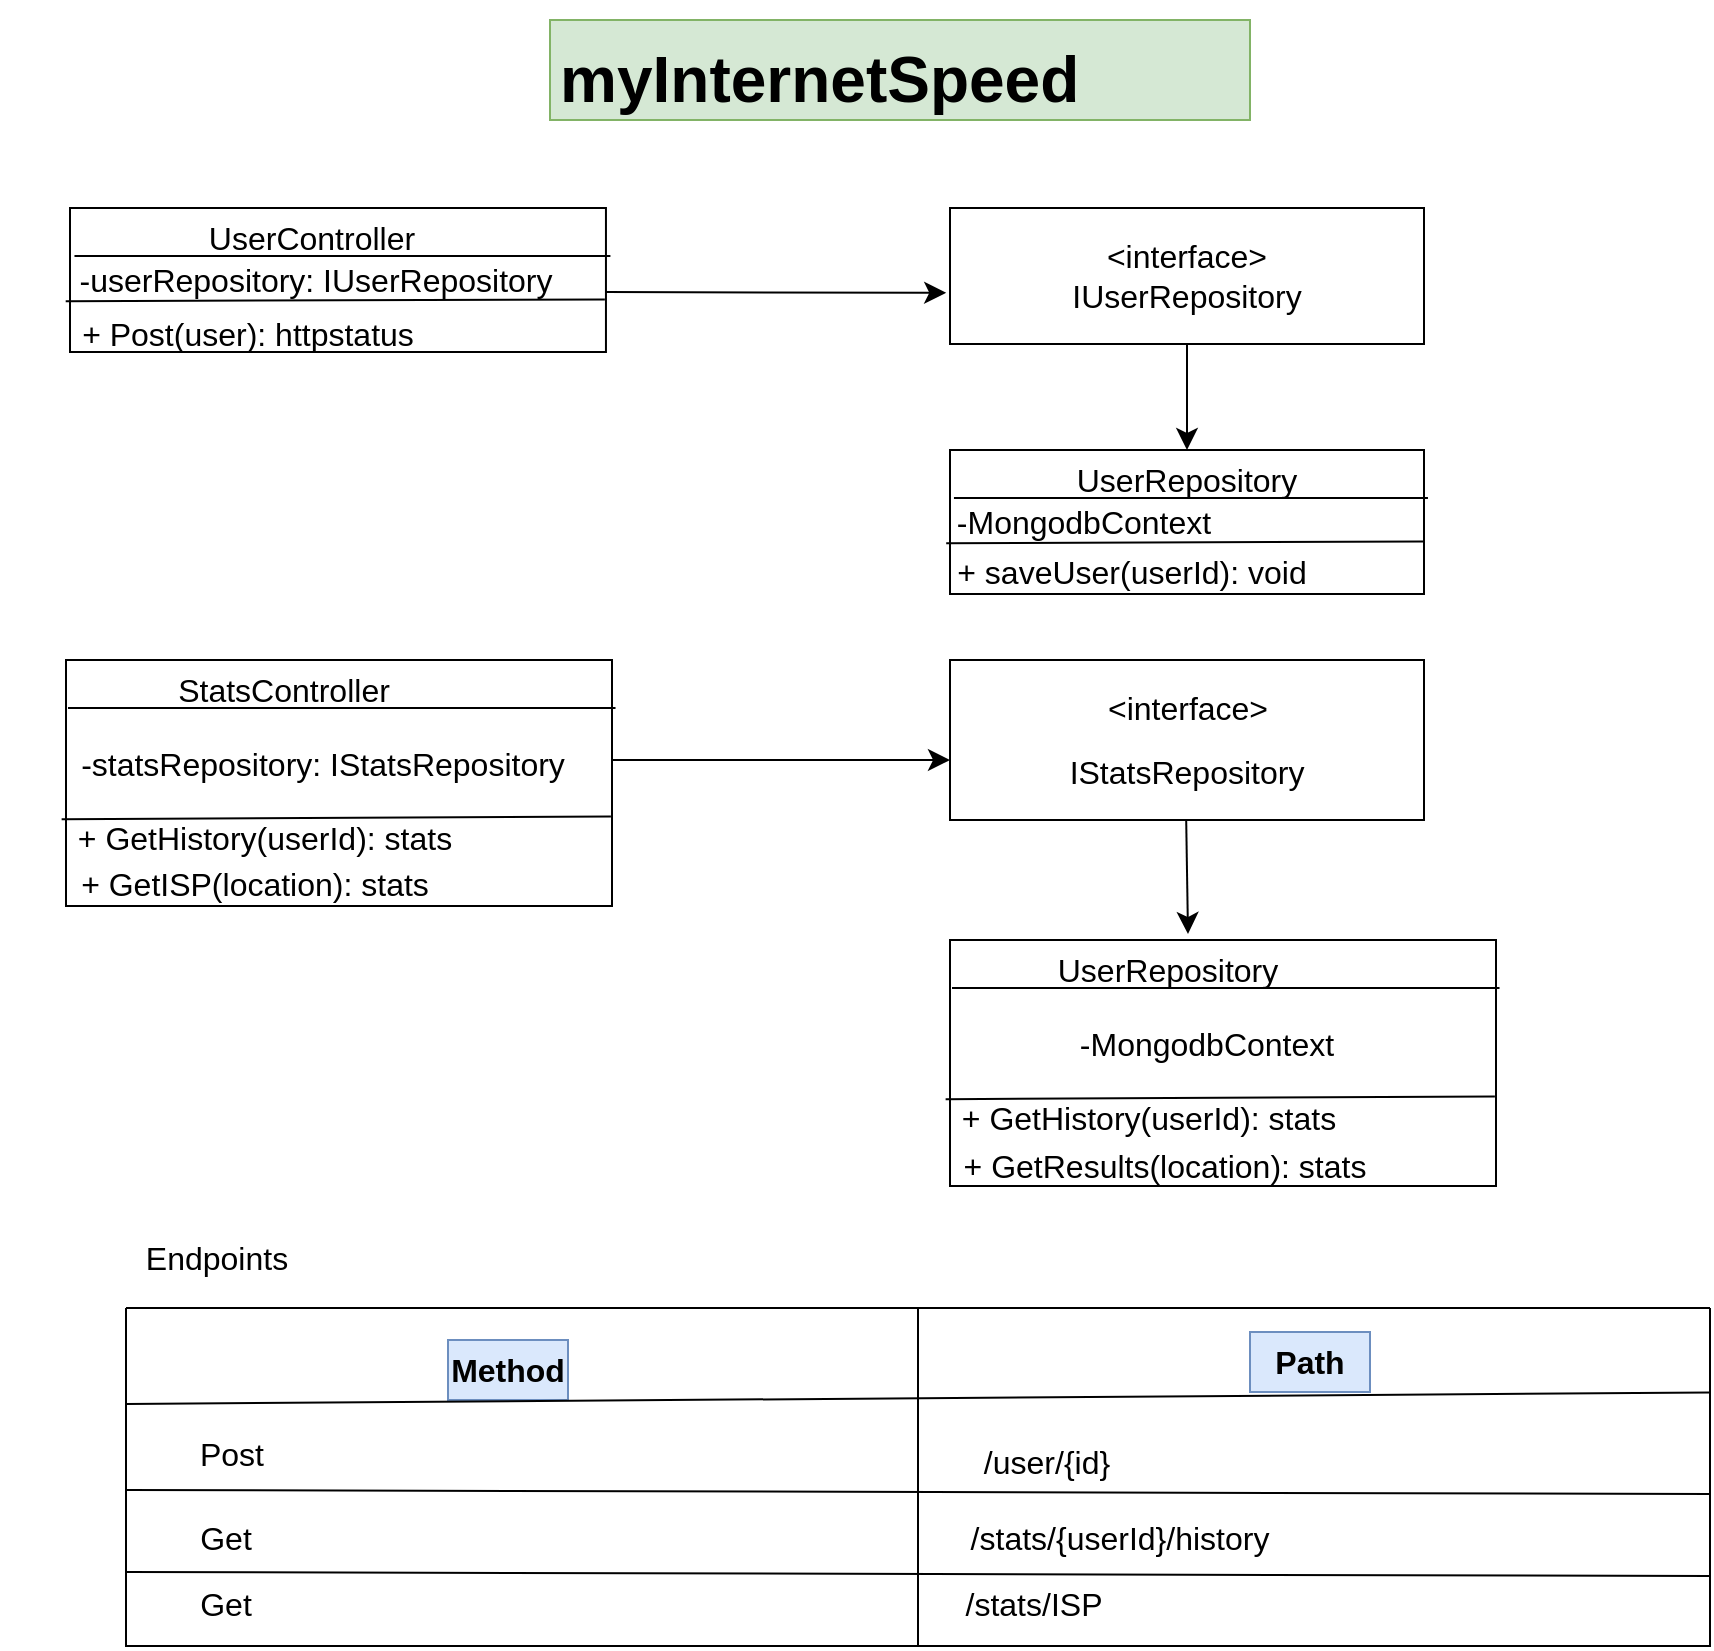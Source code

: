 <mxfile version="21.0.2" type="github">
  <diagram name="Page-1" id="GkOjUfX8R9ESNFSNnf-z">
    <mxGraphModel dx="1450" dy="1031" grid="0" gridSize="10" guides="1" tooltips="1" connect="1" arrows="1" fold="1" page="0" pageScale="1" pageWidth="827" pageHeight="1169" math="0" shadow="0">
      <root>
        <mxCell id="0" />
        <mxCell id="1" parent="0" />
        <mxCell id="B_t22FeP0C3Qka-Ks3Du-2" value="&amp;lt;interface&amp;gt;&lt;br&gt;IUserRepository" style="rounded=0;whiteSpace=wrap;html=1;fontSize=16;" vertex="1" parent="1">
          <mxGeometry x="160" y="94" width="237" height="68" as="geometry" />
        </mxCell>
        <mxCell id="B_t22FeP0C3Qka-Ks3Du-15" value="" style="group;movable=1;resizable=1;rotatable=1;deletable=1;editable=1;locked=0;connectable=1;" vertex="1" connectable="0" parent="1">
          <mxGeometry x="-280" y="94" width="370" height="78" as="geometry" />
        </mxCell>
        <mxCell id="B_t22FeP0C3Qka-Ks3Du-1" value="" style="rounded=0;whiteSpace=wrap;html=1;fontSize=16;" vertex="1" parent="B_t22FeP0C3Qka-Ks3Du-15">
          <mxGeometry width="267.973" height="72" as="geometry" />
        </mxCell>
        <mxCell id="B_t22FeP0C3Qka-Ks3Du-9" value="" style="endArrow=none;html=1;rounded=0;fontSize=12;startSize=8;endSize=8;curved=1;" edge="1" parent="B_t22FeP0C3Qka-Ks3Du-15">
          <mxGeometry width="50" height="50" relative="1" as="geometry">
            <mxPoint x="2.233" y="24" as="sourcePoint" />
            <mxPoint x="270.207" y="24" as="targetPoint" />
            <Array as="points">
              <mxPoint x="158.551" y="24" />
              <mxPoint x="214.379" y="24" />
            </Array>
          </mxGeometry>
        </mxCell>
        <mxCell id="B_t22FeP0C3Qka-Ks3Du-13" value="" style="endArrow=none;html=1;rounded=0;fontSize=12;startSize=8;endSize=8;curved=1;entryX=0.998;entryY=0.636;entryDx=0;entryDy=0;exitX=-0.008;exitY=0.647;exitDx=0;exitDy=0;entryPerimeter=0;exitPerimeter=0;" edge="1" parent="B_t22FeP0C3Qka-Ks3Du-15" source="B_t22FeP0C3Qka-Ks3Du-1" target="B_t22FeP0C3Qka-Ks3Du-1">
          <mxGeometry width="50" height="50" relative="1" as="geometry">
            <mxPoint y="47" as="sourcePoint" />
            <mxPoint x="265.74" y="47" as="targetPoint" />
            <Array as="points" />
          </mxGeometry>
        </mxCell>
        <mxCell id="B_t22FeP0C3Qka-Ks3Du-12" value="-userRepository: IUserRepository" style="text;html=1;strokeColor=none;fillColor=none;align=center;verticalAlign=middle;whiteSpace=wrap;rounded=0;fontSize=16;" vertex="1" parent="B_t22FeP0C3Qka-Ks3Du-15">
          <mxGeometry x="-34.655" y="21" width="316.405" height="30" as="geometry" />
        </mxCell>
        <mxCell id="B_t22FeP0C3Qka-Ks3Du-8" value="UserController" style="text;html=1;strokeColor=none;fillColor=none;align=center;verticalAlign=middle;whiteSpace=wrap;rounded=0;fontSize=16;" vertex="1" parent="B_t22FeP0C3Qka-Ks3Du-15">
          <mxGeometry x="53.595" width="133.987" height="30" as="geometry" />
        </mxCell>
        <mxCell id="B_t22FeP0C3Qka-Ks3Du-14" value="+ Post(user): httpstatus" style="text;html=1;strokeColor=none;fillColor=none;align=center;verticalAlign=middle;whiteSpace=wrap;rounded=0;fontSize=16;" vertex="1" parent="B_t22FeP0C3Qka-Ks3Du-15">
          <mxGeometry x="-22.424" y="48" width="222.204" height="30" as="geometry" />
        </mxCell>
        <mxCell id="B_t22FeP0C3Qka-Ks3Du-37" value="" style="endArrow=classic;html=1;rounded=0;fontSize=12;startSize=8;endSize=8;curved=1;entryX=-0.008;entryY=0.624;entryDx=0;entryDy=0;entryPerimeter=0;" edge="1" parent="B_t22FeP0C3Qka-Ks3Du-15" target="B_t22FeP0C3Qka-Ks3Du-2">
          <mxGeometry width="50" height="50" relative="1" as="geometry">
            <mxPoint x="267.97" y="42" as="sourcePoint" />
            <mxPoint x="430" y="42" as="targetPoint" />
          </mxGeometry>
        </mxCell>
        <mxCell id="B_t22FeP0C3Qka-Ks3Du-16" value="" style="group;movable=1;resizable=1;rotatable=1;deletable=1;editable=1;locked=0;connectable=1;" vertex="1" connectable="0" parent="1">
          <mxGeometry x="160" y="215" width="259" height="76" as="geometry" />
        </mxCell>
        <mxCell id="B_t22FeP0C3Qka-Ks3Du-17" value="" style="rounded=0;whiteSpace=wrap;html=1;fontSize=16;" vertex="1" parent="B_t22FeP0C3Qka-Ks3Du-16">
          <mxGeometry width="237" height="72" as="geometry" />
        </mxCell>
        <mxCell id="B_t22FeP0C3Qka-Ks3Du-18" value="UserRepository" style="text;html=1;strokeColor=none;fillColor=none;align=center;verticalAlign=middle;whiteSpace=wrap;rounded=0;fontSize=16;" vertex="1" parent="B_t22FeP0C3Qka-Ks3Du-16">
          <mxGeometry x="59.25" width="118.5" height="30" as="geometry" />
        </mxCell>
        <mxCell id="B_t22FeP0C3Qka-Ks3Du-19" value="" style="endArrow=none;html=1;rounded=0;fontSize=12;startSize=8;endSize=8;curved=1;" edge="1" parent="B_t22FeP0C3Qka-Ks3Du-16">
          <mxGeometry width="50" height="50" relative="1" as="geometry">
            <mxPoint x="1.975" y="24" as="sourcePoint" />
            <mxPoint x="238.975" y="24" as="targetPoint" />
            <Array as="points">
              <mxPoint x="140.225" y="24" />
              <mxPoint x="189.6" y="24" />
            </Array>
          </mxGeometry>
        </mxCell>
        <mxCell id="B_t22FeP0C3Qka-Ks3Du-20" value="" style="endArrow=none;html=1;rounded=0;fontSize=12;startSize=8;endSize=8;curved=1;entryX=0.998;entryY=0.636;entryDx=0;entryDy=0;exitX=-0.008;exitY=0.647;exitDx=0;exitDy=0;entryPerimeter=0;exitPerimeter=0;" edge="1" parent="B_t22FeP0C3Qka-Ks3Du-16" source="B_t22FeP0C3Qka-Ks3Du-17" target="B_t22FeP0C3Qka-Ks3Du-17">
          <mxGeometry width="50" height="50" relative="1" as="geometry">
            <mxPoint y="47" as="sourcePoint" />
            <mxPoint x="235.025" y="47" as="targetPoint" />
            <Array as="points" />
          </mxGeometry>
        </mxCell>
        <mxCell id="B_t22FeP0C3Qka-Ks3Du-21" value="-MongodbContext" style="text;html=1;strokeColor=none;fillColor=none;align=center;verticalAlign=middle;whiteSpace=wrap;rounded=0;fontSize=16;" vertex="1" parent="B_t22FeP0C3Qka-Ks3Du-16">
          <mxGeometry x="-12" y="21" width="157.75" height="30" as="geometry" />
        </mxCell>
        <mxCell id="B_t22FeP0C3Qka-Ks3Du-22" value="+ saveUser(userId): void" style="text;html=1;strokeColor=none;fillColor=none;align=center;verticalAlign=middle;whiteSpace=wrap;rounded=0;fontSize=16;" vertex="1" parent="B_t22FeP0C3Qka-Ks3Du-16">
          <mxGeometry x="-9" y="46" width="199.75" height="30" as="geometry" />
        </mxCell>
        <mxCell id="B_t22FeP0C3Qka-Ks3Du-23" value="" style="group;movable=1;resizable=1;rotatable=1;deletable=1;editable=1;locked=0;connectable=1;" vertex="1" connectable="0" parent="1">
          <mxGeometry x="-220" y="320" width="280" height="127" as="geometry" />
        </mxCell>
        <mxCell id="B_t22FeP0C3Qka-Ks3Du-49" value="" style="group" vertex="1" connectable="0" parent="B_t22FeP0C3Qka-Ks3Du-23">
          <mxGeometry x="-76" width="287" height="127" as="geometry" />
        </mxCell>
        <mxCell id="B_t22FeP0C3Qka-Ks3Du-24" value="" style="rounded=0;whiteSpace=wrap;html=1;fontSize=16;" vertex="1" parent="B_t22FeP0C3Qka-Ks3Du-49">
          <mxGeometry x="14" width="273" height="123" as="geometry" />
        </mxCell>
        <mxCell id="B_t22FeP0C3Qka-Ks3Du-25" value="StatsController" style="text;html=1;strokeColor=none;fillColor=none;align=center;verticalAlign=middle;whiteSpace=wrap;rounded=0;fontSize=16;" vertex="1" parent="B_t22FeP0C3Qka-Ks3Du-49">
          <mxGeometry x="69.846" width="105.5" height="30" as="geometry" />
        </mxCell>
        <mxCell id="B_t22FeP0C3Qka-Ks3Du-26" value="" style="endArrow=none;html=1;rounded=0;fontSize=12;startSize=8;endSize=8;curved=1;" edge="1" parent="B_t22FeP0C3Qka-Ks3Du-49">
          <mxGeometry width="50" height="50" relative="1" as="geometry">
            <mxPoint x="15" y="24" as="sourcePoint" />
            <mxPoint x="288.758" y="24" as="targetPoint" />
            <Array as="points">
              <mxPoint x="200.842" y="24" />
              <mxPoint x="244.8" y="24" />
            </Array>
          </mxGeometry>
        </mxCell>
        <mxCell id="B_t22FeP0C3Qka-Ks3Du-27" value="" style="endArrow=none;html=1;rounded=0;fontSize=12;startSize=8;endSize=8;curved=1;entryX=0.998;entryY=0.636;entryDx=0;entryDy=0;exitX=-0.008;exitY=0.647;exitDx=0;exitDy=0;entryPerimeter=0;exitPerimeter=0;" edge="1" parent="B_t22FeP0C3Qka-Ks3Du-49" source="B_t22FeP0C3Qka-Ks3Du-24" target="B_t22FeP0C3Qka-Ks3Du-24">
          <mxGeometry width="50" height="50" relative="1" as="geometry">
            <mxPoint x="76" y="47" as="sourcePoint" />
            <mxPoint x="285.242" y="47" as="targetPoint" />
            <Array as="points" />
          </mxGeometry>
        </mxCell>
        <mxCell id="B_t22FeP0C3Qka-Ks3Du-29" value="+ GetHistory(userId): stats&lt;br&gt;" style="text;html=1;strokeColor=none;fillColor=none;align=center;verticalAlign=middle;whiteSpace=wrap;rounded=0;fontSize=16;" vertex="1" parent="B_t22FeP0C3Qka-Ks3Du-49">
          <mxGeometry y="74" width="227.25" height="30" as="geometry" />
        </mxCell>
        <mxCell id="B_t22FeP0C3Qka-Ks3Du-28" value="-statsRepository: IStatsRepository" style="text;html=1;strokeColor=none;fillColor=none;align=center;verticalAlign=middle;whiteSpace=wrap;rounded=0;fontSize=16;" vertex="1" parent="B_t22FeP0C3Qka-Ks3Du-49">
          <mxGeometry x="10" y="37" width="265" height="30" as="geometry" />
        </mxCell>
        <mxCell id="B_t22FeP0C3Qka-Ks3Du-45" value="+ GetISP(location): stats" style="text;html=1;strokeColor=none;fillColor=none;align=center;verticalAlign=middle;whiteSpace=wrap;rounded=0;fontSize=16;" vertex="1" parent="B_t22FeP0C3Qka-Ks3Du-49">
          <mxGeometry x="2.5" y="97" width="211" height="30" as="geometry" />
        </mxCell>
        <mxCell id="B_t22FeP0C3Qka-Ks3Du-39" value="" style="endArrow=classic;html=1;rounded=0;fontSize=12;startSize=8;endSize=8;curved=1;exitX=0.5;exitY=1;exitDx=0;exitDy=0;entryX=0.5;entryY=0;entryDx=0;entryDy=0;" edge="1" parent="1" source="B_t22FeP0C3Qka-Ks3Du-2" target="B_t22FeP0C3Qka-Ks3Du-18">
          <mxGeometry width="50" height="50" relative="1" as="geometry">
            <mxPoint x="175" y="362" as="sourcePoint" />
            <mxPoint x="277" y="212" as="targetPoint" />
          </mxGeometry>
        </mxCell>
        <mxCell id="B_t22FeP0C3Qka-Ks3Du-40" value="" style="endArrow=classic;html=1;rounded=0;fontSize=12;startSize=8;endSize=8;curved=1;exitX=0.5;exitY=1;exitDx=0;exitDy=0;" edge="1" parent="1">
          <mxGeometry width="50" height="50" relative="1" as="geometry">
            <mxPoint x="278" y="394" as="sourcePoint" />
            <mxPoint x="279" y="457" as="targetPoint" />
          </mxGeometry>
        </mxCell>
        <mxCell id="B_t22FeP0C3Qka-Ks3Du-50" value="" style="group" vertex="1" connectable="0" parent="1">
          <mxGeometry x="146" y="460" width="287" height="128" as="geometry" />
        </mxCell>
        <mxCell id="B_t22FeP0C3Qka-Ks3Du-51" value="" style="rounded=0;whiteSpace=wrap;html=1;fontSize=16;" vertex="1" parent="B_t22FeP0C3Qka-Ks3Du-50">
          <mxGeometry x="14" width="273" height="123" as="geometry" />
        </mxCell>
        <mxCell id="B_t22FeP0C3Qka-Ks3Du-52" value="UserRepository" style="text;html=1;strokeColor=none;fillColor=none;align=center;verticalAlign=middle;whiteSpace=wrap;rounded=0;fontSize=16;" vertex="1" parent="B_t22FeP0C3Qka-Ks3Du-50">
          <mxGeometry x="69.846" width="105.5" height="30" as="geometry" />
        </mxCell>
        <mxCell id="B_t22FeP0C3Qka-Ks3Du-53" value="" style="endArrow=none;html=1;rounded=0;fontSize=12;startSize=8;endSize=8;curved=1;" edge="1" parent="B_t22FeP0C3Qka-Ks3Du-50">
          <mxGeometry width="50" height="50" relative="1" as="geometry">
            <mxPoint x="15" y="24" as="sourcePoint" />
            <mxPoint x="288.758" y="24" as="targetPoint" />
            <Array as="points">
              <mxPoint x="200.842" y="24" />
              <mxPoint x="244.8" y="24" />
            </Array>
          </mxGeometry>
        </mxCell>
        <mxCell id="B_t22FeP0C3Qka-Ks3Du-54" value="" style="endArrow=none;html=1;rounded=0;fontSize=12;startSize=8;endSize=8;curved=1;entryX=0.998;entryY=0.636;entryDx=0;entryDy=0;exitX=-0.008;exitY=0.647;exitDx=0;exitDy=0;entryPerimeter=0;exitPerimeter=0;" edge="1" parent="B_t22FeP0C3Qka-Ks3Du-50" source="B_t22FeP0C3Qka-Ks3Du-51" target="B_t22FeP0C3Qka-Ks3Du-51">
          <mxGeometry width="50" height="50" relative="1" as="geometry">
            <mxPoint x="76" y="47" as="sourcePoint" />
            <mxPoint x="285.242" y="47" as="targetPoint" />
            <Array as="points" />
          </mxGeometry>
        </mxCell>
        <mxCell id="B_t22FeP0C3Qka-Ks3Du-55" value="+ GetHistory(userId): stats&lt;br&gt;" style="text;html=1;strokeColor=none;fillColor=none;align=center;verticalAlign=middle;whiteSpace=wrap;rounded=0;fontSize=16;" vertex="1" parent="B_t22FeP0C3Qka-Ks3Du-50">
          <mxGeometry y="74" width="227.25" height="30" as="geometry" />
        </mxCell>
        <mxCell id="B_t22FeP0C3Qka-Ks3Du-56" value="-MongodbContext" style="text;html=1;strokeColor=none;fillColor=none;align=center;verticalAlign=middle;whiteSpace=wrap;rounded=0;fontSize=16;" vertex="1" parent="B_t22FeP0C3Qka-Ks3Du-50">
          <mxGeometry x="10" y="37" width="265" height="30" as="geometry" />
        </mxCell>
        <mxCell id="B_t22FeP0C3Qka-Ks3Du-58" value="+ GetResults(location): stats" style="text;html=1;strokeColor=none;fillColor=none;align=center;verticalAlign=middle;whiteSpace=wrap;rounded=0;fontSize=16;" vertex="1" parent="B_t22FeP0C3Qka-Ks3Du-50">
          <mxGeometry x="16.25" y="98" width="211" height="30" as="geometry" />
        </mxCell>
        <mxCell id="B_t22FeP0C3Qka-Ks3Du-59" value="" style="group" vertex="1" connectable="0" parent="1">
          <mxGeometry x="160" y="320" width="237" height="80" as="geometry" />
        </mxCell>
        <mxCell id="B_t22FeP0C3Qka-Ks3Du-5" value="" style="rounded=0;whiteSpace=wrap;html=1;fontSize=16;" vertex="1" parent="B_t22FeP0C3Qka-Ks3Du-59">
          <mxGeometry width="237" height="80" as="geometry" />
        </mxCell>
        <mxCell id="B_t22FeP0C3Qka-Ks3Du-47" value="&amp;lt;interface&amp;gt;" style="text;html=1;strokeColor=none;fillColor=none;align=center;verticalAlign=middle;whiteSpace=wrap;rounded=0;fontSize=16;" vertex="1" parent="B_t22FeP0C3Qka-Ks3Du-59">
          <mxGeometry x="23.7" y="7.568" width="189.6" height="32.432" as="geometry" />
        </mxCell>
        <mxCell id="B_t22FeP0C3Qka-Ks3Du-48" value="IStatsRepository" style="text;html=1;strokeColor=none;fillColor=none;align=center;verticalAlign=middle;whiteSpace=wrap;rounded=0;fontSize=16;" vertex="1" parent="B_t22FeP0C3Qka-Ks3Du-59">
          <mxGeometry x="59.25" y="40" width="118.5" height="32.432" as="geometry" />
        </mxCell>
        <mxCell id="B_t22FeP0C3Qka-Ks3Du-63" value="" style="swimlane;startSize=0;fontSize=16;" vertex="1" parent="1">
          <mxGeometry x="-252" y="644" width="792" height="169" as="geometry" />
        </mxCell>
        <mxCell id="B_t22FeP0C3Qka-Ks3Du-68" value="" style="endArrow=none;html=1;rounded=0;fontSize=12;startSize=8;endSize=8;curved=1;exitX=1;exitY=0.25;exitDx=0;exitDy=0;" edge="1" parent="B_t22FeP0C3Qka-Ks3Du-63">
          <mxGeometry width="50" height="50" relative="1" as="geometry">
            <mxPoint x="792" y="93" as="sourcePoint" />
            <mxPoint y="91" as="targetPoint" />
          </mxGeometry>
        </mxCell>
        <mxCell id="B_t22FeP0C3Qka-Ks3Du-69" value="" style="endArrow=none;html=1;rounded=0;fontSize=12;startSize=8;endSize=8;curved=1;exitX=1;exitY=0.25;exitDx=0;exitDy=0;" edge="1" parent="B_t22FeP0C3Qka-Ks3Du-63">
          <mxGeometry width="50" height="50" relative="1" as="geometry">
            <mxPoint x="792" y="134" as="sourcePoint" />
            <mxPoint y="132" as="targetPoint" />
          </mxGeometry>
        </mxCell>
        <mxCell id="B_t22FeP0C3Qka-Ks3Du-72" value="&lt;b&gt;Method&lt;/b&gt;" style="text;html=1;strokeColor=#6c8ebf;fillColor=#dae8fc;align=center;verticalAlign=middle;whiteSpace=wrap;rounded=0;fontSize=16;" vertex="1" parent="B_t22FeP0C3Qka-Ks3Du-63">
          <mxGeometry x="161" y="16" width="60" height="30" as="geometry" />
        </mxCell>
        <mxCell id="B_t22FeP0C3Qka-Ks3Du-73" value="&lt;b&gt;Path&lt;/b&gt;" style="text;html=1;strokeColor=#6c8ebf;fillColor=#dae8fc;align=center;verticalAlign=middle;whiteSpace=wrap;rounded=0;fontSize=16;" vertex="1" parent="B_t22FeP0C3Qka-Ks3Du-63">
          <mxGeometry x="562" y="12" width="60" height="30" as="geometry" />
        </mxCell>
        <mxCell id="B_t22FeP0C3Qka-Ks3Du-74" value="Post" style="text;html=1;strokeColor=none;fillColor=none;align=center;verticalAlign=middle;whiteSpace=wrap;rounded=0;fontSize=16;" vertex="1" parent="B_t22FeP0C3Qka-Ks3Du-63">
          <mxGeometry x="23" y="58" width="60" height="30" as="geometry" />
        </mxCell>
        <mxCell id="B_t22FeP0C3Qka-Ks3Du-75" value="Get" style="text;html=1;strokeColor=none;fillColor=none;align=center;verticalAlign=middle;whiteSpace=wrap;rounded=0;fontSize=16;" vertex="1" parent="B_t22FeP0C3Qka-Ks3Du-63">
          <mxGeometry x="20" y="100" width="60" height="30" as="geometry" />
        </mxCell>
        <mxCell id="B_t22FeP0C3Qka-Ks3Du-76" value="Get" style="text;html=1;strokeColor=none;fillColor=none;align=center;verticalAlign=middle;whiteSpace=wrap;rounded=0;fontSize=16;" vertex="1" parent="B_t22FeP0C3Qka-Ks3Du-63">
          <mxGeometry x="20" y="133" width="60" height="30" as="geometry" />
        </mxCell>
        <mxCell id="B_t22FeP0C3Qka-Ks3Du-81" value="/stats/ISP" style="text;html=1;strokeColor=none;fillColor=none;align=center;verticalAlign=middle;whiteSpace=wrap;rounded=0;fontSize=16;" vertex="1" parent="B_t22FeP0C3Qka-Ks3Du-63">
          <mxGeometry x="411" y="133" width="86" height="30" as="geometry" />
        </mxCell>
        <mxCell id="B_t22FeP0C3Qka-Ks3Du-83" value="/stats/{userId}/history" style="text;html=1;strokeColor=none;fillColor=none;align=center;verticalAlign=middle;whiteSpace=wrap;rounded=0;fontSize=16;" vertex="1" parent="B_t22FeP0C3Qka-Ks3Du-63">
          <mxGeometry x="467" y="100" width="60" height="30" as="geometry" />
        </mxCell>
        <mxCell id="B_t22FeP0C3Qka-Ks3Du-80" value="/user/{id}" style="text;html=1;strokeColor=none;fillColor=none;align=center;verticalAlign=middle;whiteSpace=wrap;rounded=0;fontSize=16;" vertex="1" parent="B_t22FeP0C3Qka-Ks3Du-63">
          <mxGeometry x="406" y="62" width="109" height="30" as="geometry" />
        </mxCell>
        <mxCell id="B_t22FeP0C3Qka-Ks3Du-64" value="Endpoints" style="text;html=1;strokeColor=none;fillColor=none;align=center;verticalAlign=middle;whiteSpace=wrap;rounded=0;fontSize=16;" vertex="1" parent="1">
          <mxGeometry x="-255" y="604" width="97" height="30" as="geometry" />
        </mxCell>
        <mxCell id="B_t22FeP0C3Qka-Ks3Du-65" value="" style="endArrow=none;html=1;rounded=0;fontSize=12;startSize=8;endSize=8;curved=1;exitX=1;exitY=0.25;exitDx=0;exitDy=0;" edge="1" parent="1" source="B_t22FeP0C3Qka-Ks3Du-63">
          <mxGeometry width="50" height="50" relative="1" as="geometry">
            <mxPoint x="363" y="616" as="sourcePoint" />
            <mxPoint x="-252" y="692" as="targetPoint" />
          </mxGeometry>
        </mxCell>
        <mxCell id="B_t22FeP0C3Qka-Ks3Du-71" value="" style="endArrow=none;html=1;rounded=0;fontSize=12;startSize=8;endSize=8;curved=1;exitX=0.5;exitY=1;exitDx=0;exitDy=0;entryX=0.5;entryY=0;entryDx=0;entryDy=0;" edge="1" parent="1" source="B_t22FeP0C3Qka-Ks3Du-63" target="B_t22FeP0C3Qka-Ks3Du-63">
          <mxGeometry width="50" height="50" relative="1" as="geometry">
            <mxPoint x="144" y="718" as="sourcePoint" />
            <mxPoint x="194" y="668" as="targetPoint" />
          </mxGeometry>
        </mxCell>
        <mxCell id="B_t22FeP0C3Qka-Ks3Du-38" value="" style="endArrow=classic;html=1;rounded=0;fontSize=12;startSize=8;endSize=8;curved=1;exitX=0.999;exitY=0.407;exitDx=0;exitDy=0;exitPerimeter=0;" edge="1" parent="1" source="B_t22FeP0C3Qka-Ks3Du-24">
          <mxGeometry width="50" height="50" relative="1" as="geometry">
            <mxPoint x="-9" y="381.5" as="sourcePoint" />
            <mxPoint x="160" y="370" as="targetPoint" />
          </mxGeometry>
        </mxCell>
        <mxCell id="B_t22FeP0C3Qka-Ks3Du-86" value="&lt;h1&gt;myInternetSpeed&lt;/h1&gt;" style="text;html=1;strokeColor=#82b366;fillColor=#d5e8d4;spacing=5;spacingTop=-20;whiteSpace=wrap;overflow=hidden;rounded=0;fontSize=16;" vertex="1" parent="1">
          <mxGeometry x="-40" width="350" height="50" as="geometry" />
        </mxCell>
      </root>
    </mxGraphModel>
  </diagram>
</mxfile>
